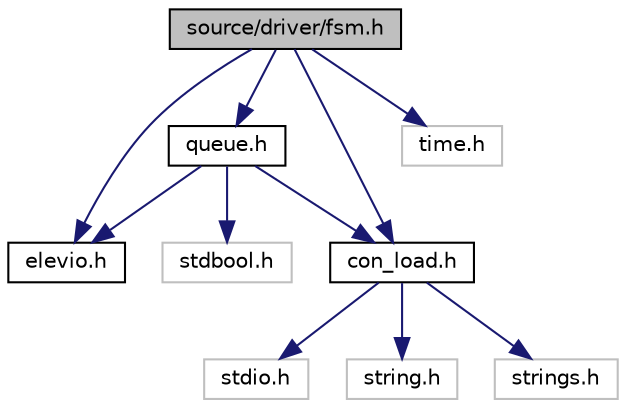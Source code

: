 digraph "source/driver/fsm.h"
{
 // LATEX_PDF_SIZE
  edge [fontname="Helvetica",fontsize="10",labelfontname="Helvetica",labelfontsize="10"];
  node [fontname="Helvetica",fontsize="10",shape=record];
  Node1 [label="source/driver/fsm.h",height=0.2,width=0.4,color="black", fillcolor="grey75", style="filled", fontcolor="black",tooltip="The state machine is used for controlling the logic that operates the elevator. This library consists..."];
  Node1 -> Node2 [color="midnightblue",fontsize="10",style="solid"];
  Node2 [label="elevio.h",height=0.2,width=0.4,color="black", fillcolor="white", style="filled",URL="$elevio_8h.html",tooltip="A library for defining the interface between the control logic and the pysical elevator."];
  Node1 -> Node3 [color="midnightblue",fontsize="10",style="solid"];
  Node3 [label="con_load.h",height=0.2,width=0.4,color="black", fillcolor="white", style="filled",URL="$con__load_8h_source.html",tooltip=" "];
  Node3 -> Node4 [color="midnightblue",fontsize="10",style="solid"];
  Node4 [label="stdio.h",height=0.2,width=0.4,color="grey75", fillcolor="white", style="filled",tooltip=" "];
  Node3 -> Node5 [color="midnightblue",fontsize="10",style="solid"];
  Node5 [label="string.h",height=0.2,width=0.4,color="grey75", fillcolor="white", style="filled",tooltip=" "];
  Node3 -> Node6 [color="midnightblue",fontsize="10",style="solid"];
  Node6 [label="strings.h",height=0.2,width=0.4,color="grey75", fillcolor="white", style="filled",tooltip=" "];
  Node1 -> Node7 [color="midnightblue",fontsize="10",style="solid"];
  Node7 [label="queue.h",height=0.2,width=0.4,color="black", fillcolor="white", style="filled",URL="$queue_8h.html",tooltip="This is a library to create and operate on a queue, an array of requests. Most of the functions take ..."];
  Node7 -> Node2 [color="midnightblue",fontsize="10",style="solid"];
  Node7 -> Node3 [color="midnightblue",fontsize="10",style="solid"];
  Node7 -> Node8 [color="midnightblue",fontsize="10",style="solid"];
  Node8 [label="stdbool.h",height=0.2,width=0.4,color="grey75", fillcolor="white", style="filled",tooltip=" "];
  Node1 -> Node9 [color="midnightblue",fontsize="10",style="solid"];
  Node9 [label="time.h",height=0.2,width=0.4,color="grey75", fillcolor="white", style="filled",tooltip=" "];
}
